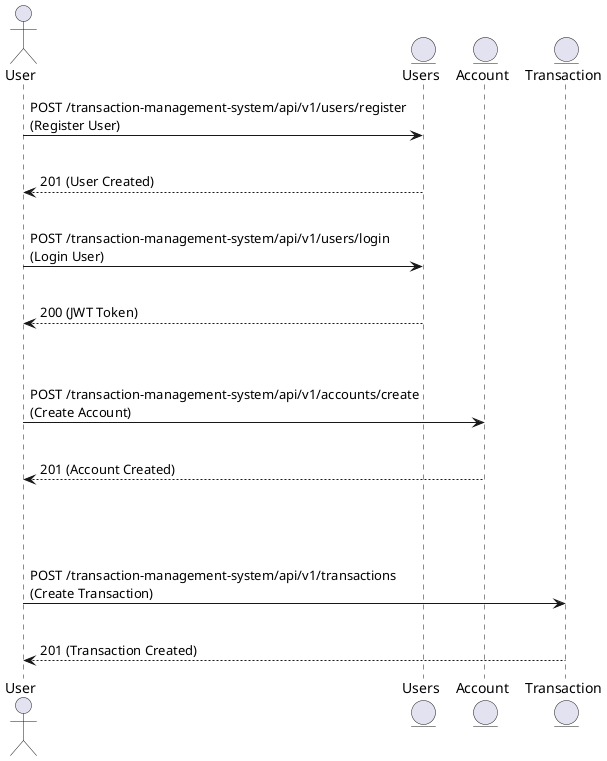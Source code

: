 @startuml

actor User
entity "Users" as Users
entity "Account" as Account
entity "Transaction" as Transaction

User -> Users : POST /transaction-management-system/api/v1/users/register\n(Register User)
|||
Users --> User : 201 (User Created)
|||
User -> Users : POST /transaction-management-system/api/v1/users/login\n(Login User)
|||
Users --> User : 200 (JWT Token)
|||
|||
User -> Account : POST /transaction-management-system/api/v1/accounts/create\n(Create Account)
|||
Account --> User : 201 (Account Created)
|||
|||
|||
User -> Transaction : POST /transaction-management-system/api/v1/transactions\n(Create Transaction)
|||
Transaction --> User : 201 (Transaction Created)

@enduml
